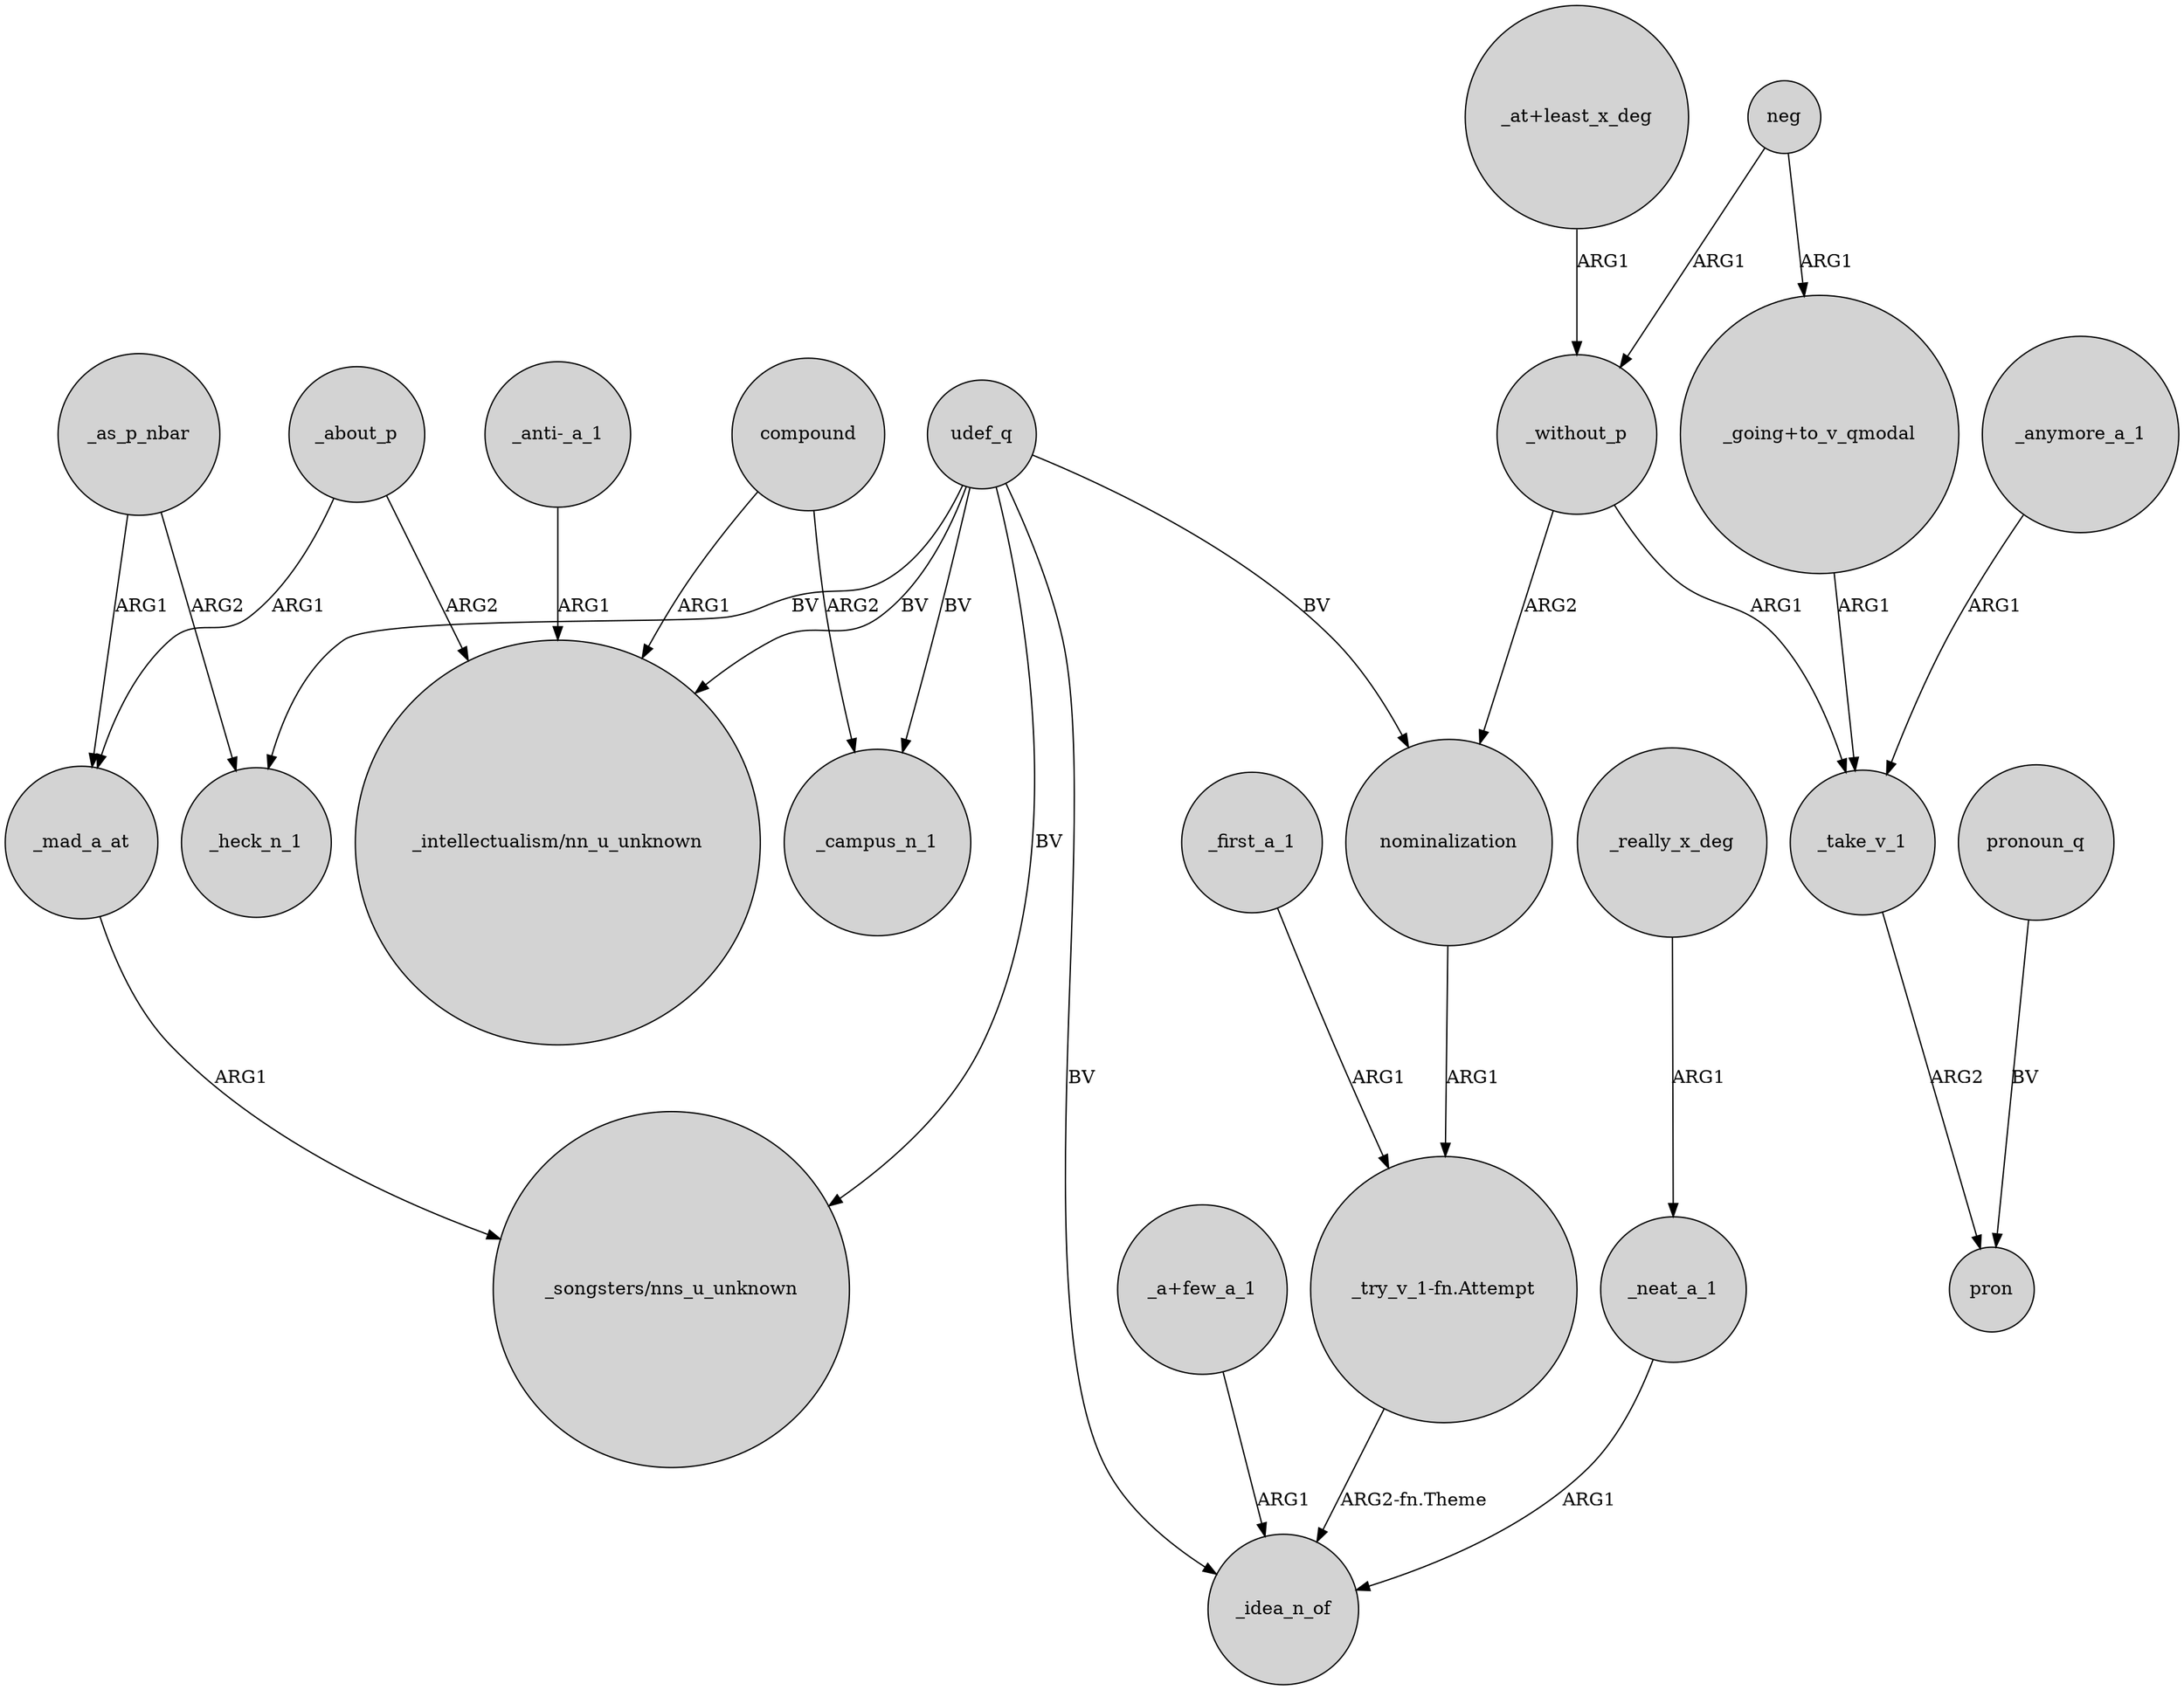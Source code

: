digraph {
	node [shape=circle style=filled]
	udef_q -> "_songsters/nns_u_unknown" [label=BV]
	_anymore_a_1 -> _take_v_1 [label=ARG1]
	udef_q -> _idea_n_of [label=BV]
	udef_q -> "_intellectualism/nn_u_unknown" [label=BV]
	compound -> "_intellectualism/nn_u_unknown" [label=ARG1]
	_as_p_nbar -> _heck_n_1 [label=ARG2]
	"_a+few_a_1" -> _idea_n_of [label=ARG1]
	_first_a_1 -> "_try_v_1-fn.Attempt" [label=ARG1]
	_take_v_1 -> pron [label=ARG2]
	_without_p -> _take_v_1 [label=ARG1]
	pronoun_q -> pron [label=BV]
	udef_q -> _heck_n_1 [label=BV]
	neg -> "_going+to_v_qmodal" [label=ARG1]
	compound -> _campus_n_1 [label=ARG2]
	_as_p_nbar -> _mad_a_at [label=ARG1]
	neg -> _without_p [label=ARG1]
	"_going+to_v_qmodal" -> _take_v_1 [label=ARG1]
	"_anti-_a_1" -> "_intellectualism/nn_u_unknown" [label=ARG1]
	udef_q -> nominalization [label=BV]
	_without_p -> nominalization [label=ARG2]
	_really_x_deg -> _neat_a_1 [label=ARG1]
	udef_q -> _campus_n_1 [label=BV]
	_about_p -> "_intellectualism/nn_u_unknown" [label=ARG2]
	"_try_v_1-fn.Attempt" -> _idea_n_of [label="ARG2-fn.Theme"]
	nominalization -> "_try_v_1-fn.Attempt" [label=ARG1]
	_neat_a_1 -> _idea_n_of [label=ARG1]
	"_at+least_x_deg" -> _without_p [label=ARG1]
	_mad_a_at -> "_songsters/nns_u_unknown" [label=ARG1]
	_about_p -> _mad_a_at [label=ARG1]
}
